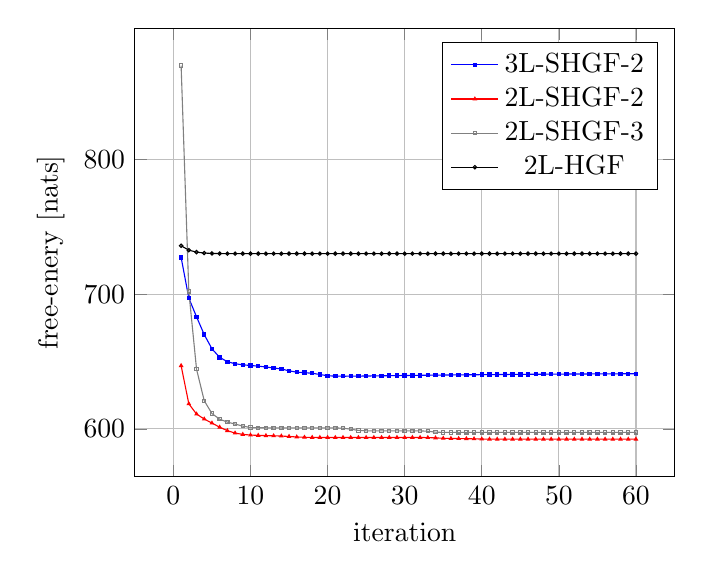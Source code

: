 \begin{tikzpicture}
\begin{axis}[xlabel={iteration}, ylabel={free-enery [nats]}, legend pos={north east}, grid={major}, mark options={scale={0.3}}, xmin={-5.0}, xmax={65}]
    \addplot[mark={square*}, blue]
        coordinates {
            (1,727.464)
            (2,697.211)
            (3,683.299)
            (4,670.1)
            (5,659.517)
            (6,653.205)
            (7,649.93)
            (8,648.444)
            (9,647.652)
            (10,647.131)
            (11,646.667)
            (12,646.007)
            (13,645.309)
            (14,644.554)
            (15,643.173)
            (16,642.173)
            (17,641.799)
            (18,641.375)
            (19,640.452)
            (20,639.532)
            (21,639.222)
            (22,639.172)
            (23,639.199)
            (24,639.256)
            (25,639.325)
            (26,639.398)
            (27,639.474)
            (28,639.55)
            (29,639.624)
            (30,639.698)
            (31,639.769)
            (32,639.839)
            (33,639.906)
            (34,639.971)
            (35,640.034)
            (36,640.095)
            (37,640.153)
            (38,640.21)
            (39,640.264)
            (40,640.316)
            (41,640.366)
            (42,640.414)
            (43,640.46)
            (44,640.504)
            (45,640.546)
            (46,640.587)
            (47,640.626)
            (48,640.663)
            (49,640.698)
            (50,640.732)
            (51,640.765)
            (52,640.796)
            (53,640.826)
            (54,640.854)
            (55,640.881)
            (56,640.907)
            (57,640.932)
            (58,640.955)
            (59,640.978)
            (60,640.999)
        }
        ;
    \addlegendentry {3L-SHGF-2}
    \addplot[mark={triangle*}, red]
        coordinates {
            (1,647.029)
            (2,618.653)
            (3,611.049)
            (4,607.358)
            (5,604.334)
            (6,601.307)
            (7,598.7)
            (8,596.93)
            (9,595.952)
            (10,595.449)
            (11,595.207)
            (12,595.035)
            (13,594.891)
            (14,594.718)
            (15,594.405)
            (16,594.026)
            (17,593.804)
            (18,593.696)
            (19,593.649)
            (20,593.629)
            (21,593.62)
            (22,593.614)
            (23,593.613)
            (24,593.613)
            (25,593.614)
            (26,593.616)
            (27,593.618)
            (28,593.621)
            (29,593.623)
            (30,593.627)
            (31,593.63)
            (32,593.624)
            (33,593.575)
            (34,593.36)
            (35,593.04)
            (36,592.906)
            (37,592.838)
            (38,592.751)
            (39,592.635)
            (40,592.506)
            (41,592.418)
            (42,592.388)
            (43,592.384)
            (44,592.384)
            (45,592.385)
            (46,592.386)
            (47,592.386)
            (48,592.387)
            (49,592.387)
            (50,592.387)
            (51,592.387)
            (52,592.387)
            (53,592.387)
            (54,592.387)
            (55,592.387)
            (56,592.387)
            (57,592.387)
            (58,592.387)
            (59,592.387)
            (60,592.387)
        }
        ;
    \addlegendentry {2L-SHGF-2}
    \addplot[mark={square}, gray]
        coordinates {
            (1,869.963)
            (2,702.202)
            (3,644.403)
            (4,620.939)
            (5,611.418)
            (6,607.249)
            (7,605.051)
            (8,603.606)
            (9,602.105)
            (10,601.03)
            (11,600.882)
            (12,600.842)
            (13,600.815)
            (14,600.797)
            (15,600.785)
            (16,600.778)
            (17,600.775)
            (18,600.775)
            (19,600.775)
            (20,600.772)
            (21,600.742)
            (22,600.558)
            (23,599.802)
            (24,598.913)
            (25,598.592)
            (26,598.54)
            (27,598.542)
            (28,598.555)
            (29,598.571)
            (30,598.579)
            (31,598.592)
            (32,598.571)
            (33,598.275)
            (34,597.605)
            (35,597.423)
            (36,597.427)
            (37,597.435)
            (38,597.441)
            (39,597.445)
            (40,597.448)
            (41,597.45)
            (42,597.451)
            (43,597.452)
            (44,597.452)
            (45,597.452)
            (46,597.453)
            (47,597.453)
            (48,597.453)
            (49,597.453)
            (50,597.453)
            (51,597.453)
            (52,597.453)
            (53,597.453)
            (54,597.453)
            (55,597.453)
            (56,597.453)
            (57,597.453)
            (58,597.453)
            (59,597.453)
            (60,597.453)
        }
        ;
    \addlegendentry {2L-SHGF-3}
    \addplot[mark={o}, black]
        coordinates {
            (1,736.074)
            (2,732.846)
            (3,731.36)
            (4,730.675)
            (5,730.398)
            (6,730.294)
            (7,730.257)
            (8,730.244)
            (9,730.239)
            (10,730.238)
            (11,730.237)
            (12,730.237)
            (13,730.237)
            (14,730.237)
            (15,730.237)
            (16,730.237)
            (17,730.237)
            (18,730.237)
            (19,730.237)
            (20,730.237)
            (21,730.237)
            (22,730.237)
            (23,730.237)
            (24,730.237)
            (25,730.237)
            (26,730.237)
            (27,730.237)
            (28,730.237)
            (29,730.237)
            (30,730.237)
            (31,730.237)
            (32,730.237)
            (33,730.237)
            (34,730.237)
            (35,730.237)
            (36,730.237)
            (37,730.237)
            (38,730.237)
            (39,730.237)
            (40,730.237)
            (41,730.237)
            (42,730.237)
            (43,730.237)
            (44,730.237)
            (45,730.237)
            (46,730.237)
            (47,730.237)
            (48,730.237)
            (49,730.237)
            (50,730.237)
            (51,730.237)
            (52,730.237)
            (53,730.237)
            (54,730.237)
            (55,730.237)
            (56,730.237)
            (57,730.237)
            (58,730.237)
            (59,730.237)
            (60,730.237)
        }
        ;
    \addlegendentry {2L-HGF}
\end{axis}
\end{tikzpicture}
